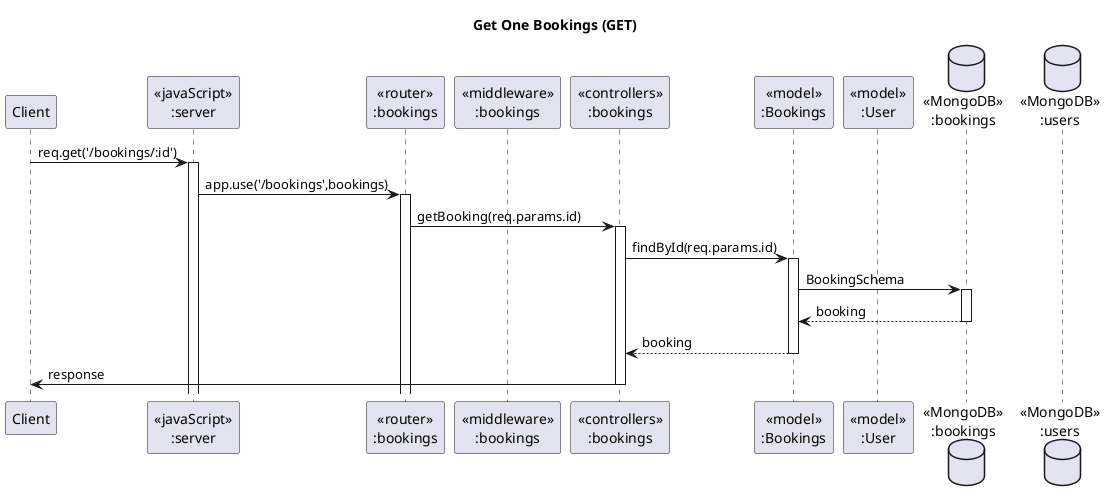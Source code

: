 @startuml Get One Bookings

' header Hotel Registration Sequence Diagram
title "Get One Bookings (GET)"

participant "Client" as client
participant "<<javaScript>>\n:server" as server
participant "<<router>>\n:bookings" as routerBookings
participant "<<middleware>>\n:bookings" as middlewareAuth
participant "<<controllers>>\n:bookings" as controllersBooking
participant "<<model>>\n:Bookings" as modelBooking
participant "<<model>>\n:User" as modelUser
database "<<MongoDB>>\n:bookings" as BookingDatabase
database "<<MongoDB>>\n:users" as UserDatabase

client->server ++:req.get('/bookings/:id')
server->routerBookings ++:app.use('/bookings',bookings)
routerBookings -> controllersBooking ++:getBooking(req.params.id)
controllersBooking->modelBooking ++: findById(req.params.id)
modelBooking ->BookingDatabase ++: BookingSchema
BookingDatabase --> modelBooking --: booking
controllersBooking <-- modelBooking --: booking
controllersBooking->client --:response

@enduml
